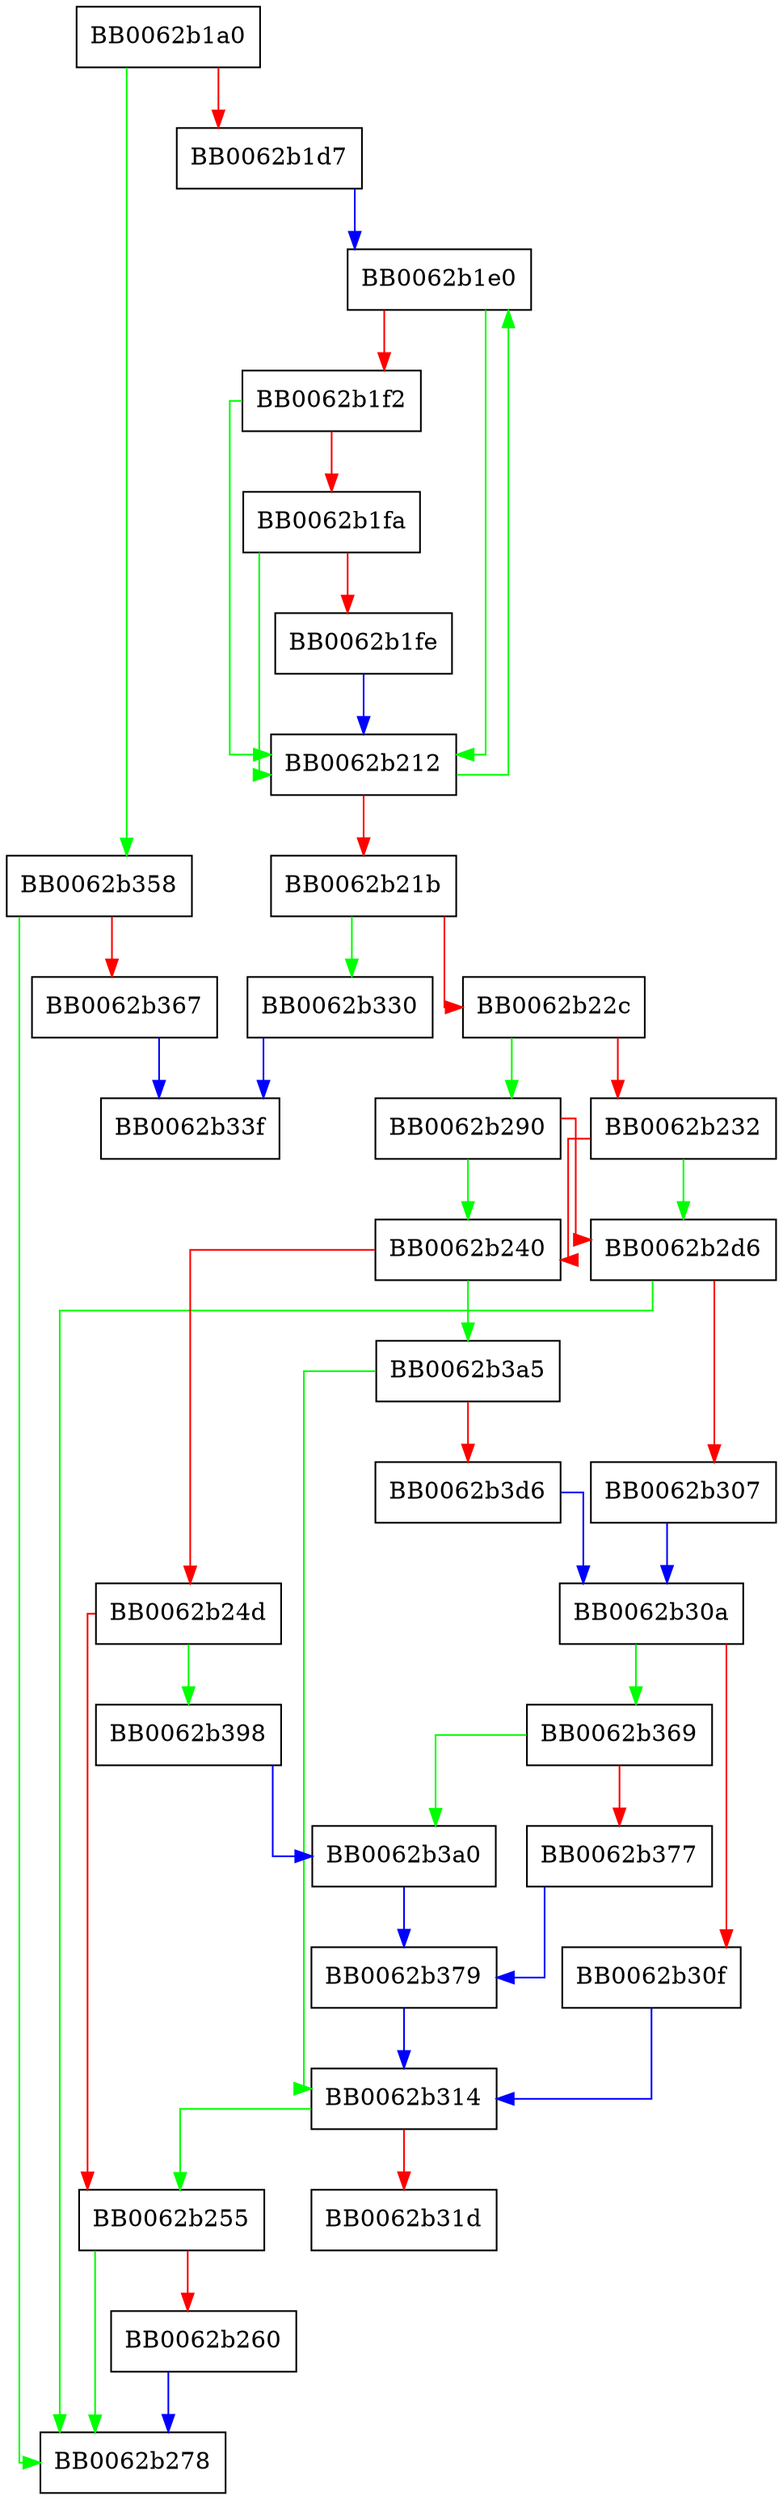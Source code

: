 digraph put_str {
  node [shape="box"];
  graph [splines=ortho];
  BB0062b1a0 -> BB0062b358 [color="green"];
  BB0062b1a0 -> BB0062b1d7 [color="red"];
  BB0062b1d7 -> BB0062b1e0 [color="blue"];
  BB0062b1e0 -> BB0062b212 [color="green"];
  BB0062b1e0 -> BB0062b1f2 [color="red"];
  BB0062b1f2 -> BB0062b212 [color="green"];
  BB0062b1f2 -> BB0062b1fa [color="red"];
  BB0062b1fa -> BB0062b212 [color="green"];
  BB0062b1fa -> BB0062b1fe [color="red"];
  BB0062b1fe -> BB0062b212 [color="blue"];
  BB0062b212 -> BB0062b1e0 [color="green"];
  BB0062b212 -> BB0062b21b [color="red"];
  BB0062b21b -> BB0062b330 [color="green"];
  BB0062b21b -> BB0062b22c [color="red"];
  BB0062b22c -> BB0062b290 [color="green"];
  BB0062b22c -> BB0062b232 [color="red"];
  BB0062b232 -> BB0062b2d6 [color="green"];
  BB0062b232 -> BB0062b240 [color="red"];
  BB0062b240 -> BB0062b3a5 [color="green"];
  BB0062b240 -> BB0062b24d [color="red"];
  BB0062b24d -> BB0062b398 [color="green"];
  BB0062b24d -> BB0062b255 [color="red"];
  BB0062b255 -> BB0062b278 [color="green"];
  BB0062b255 -> BB0062b260 [color="red"];
  BB0062b260 -> BB0062b278 [color="blue"];
  BB0062b290 -> BB0062b240 [color="green"];
  BB0062b290 -> BB0062b2d6 [color="red"];
  BB0062b2d6 -> BB0062b278 [color="green"];
  BB0062b2d6 -> BB0062b307 [color="red"];
  BB0062b307 -> BB0062b30a [color="blue"];
  BB0062b30a -> BB0062b369 [color="green"];
  BB0062b30a -> BB0062b30f [color="red"];
  BB0062b30f -> BB0062b314 [color="blue"];
  BB0062b314 -> BB0062b255 [color="green"];
  BB0062b314 -> BB0062b31d [color="red"];
  BB0062b330 -> BB0062b33f [color="blue"];
  BB0062b358 -> BB0062b278 [color="green"];
  BB0062b358 -> BB0062b367 [color="red"];
  BB0062b367 -> BB0062b33f [color="blue"];
  BB0062b369 -> BB0062b3a0 [color="green"];
  BB0062b369 -> BB0062b377 [color="red"];
  BB0062b377 -> BB0062b379 [color="blue"];
  BB0062b379 -> BB0062b314 [color="blue"];
  BB0062b398 -> BB0062b3a0 [color="blue"];
  BB0062b3a0 -> BB0062b379 [color="blue"];
  BB0062b3a5 -> BB0062b314 [color="green"];
  BB0062b3a5 -> BB0062b3d6 [color="red"];
  BB0062b3d6 -> BB0062b30a [color="blue"];
}